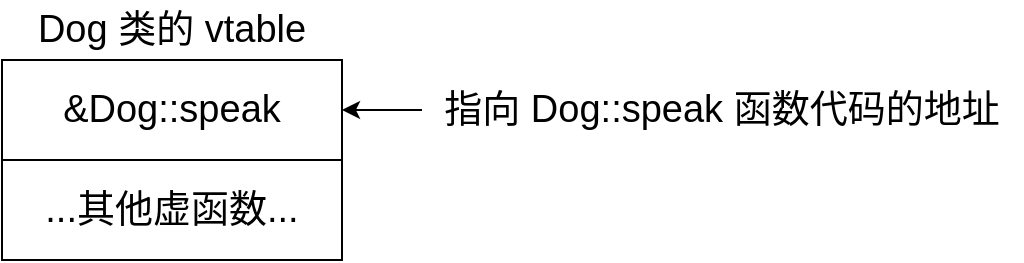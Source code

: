 <mxfile version="28.1.2">
  <diagram name="Page-1" id="VdxvELIbX1E1HRHZ1RaQ">
    <mxGraphModel dx="1432" dy="1014" grid="1" gridSize="10" guides="1" tooltips="1" connect="1" arrows="1" fold="1" page="1" pageScale="1" pageWidth="1920" pageHeight="1200" math="0" shadow="0">
      <root>
        <mxCell id="0" />
        <mxCell id="1" parent="0" />
        <mxCell id="_lgiSeBEzwKayDVqdZCt-5" value="Dog 类的 vtable" style="text;html=1;align=center;verticalAlign=middle;whiteSpace=wrap;rounded=0;fontSize=19;" vertex="1" parent="1">
          <mxGeometry x="145" y="200" width="140" height="30" as="geometry" />
        </mxCell>
        <mxCell id="_lgiSeBEzwKayDVqdZCt-10" value="&amp;amp;Dog::speak" style="rounded=0;whiteSpace=wrap;html=1;fontSize=19;" vertex="1" parent="1">
          <mxGeometry x="130" y="230" width="170" height="50" as="geometry" />
        </mxCell>
        <mxCell id="_lgiSeBEzwKayDVqdZCt-12" value="...其他虚函数..." style="rounded=0;whiteSpace=wrap;html=1;fontSize=19;" vertex="1" parent="1">
          <mxGeometry x="130" y="280" width="170" height="50" as="geometry" />
        </mxCell>
        <mxCell id="_lgiSeBEzwKayDVqdZCt-15" style="edgeStyle=orthogonalEdgeStyle;rounded=0;orthogonalLoop=1;jettySize=auto;html=1;exitX=0;exitY=0.5;exitDx=0;exitDy=0;entryX=1;entryY=0.5;entryDx=0;entryDy=0;" edge="1" parent="1" source="_lgiSeBEzwKayDVqdZCt-13" target="_lgiSeBEzwKayDVqdZCt-10">
          <mxGeometry relative="1" as="geometry" />
        </mxCell>
        <mxCell id="_lgiSeBEzwKayDVqdZCt-13" value="指向 Dog::speak 函数代码的地址" style="text;html=1;align=center;verticalAlign=middle;whiteSpace=wrap;rounded=0;fontSize=19;" vertex="1" parent="1">
          <mxGeometry x="340" y="240" width="300" height="30" as="geometry" />
        </mxCell>
      </root>
    </mxGraphModel>
  </diagram>
</mxfile>
